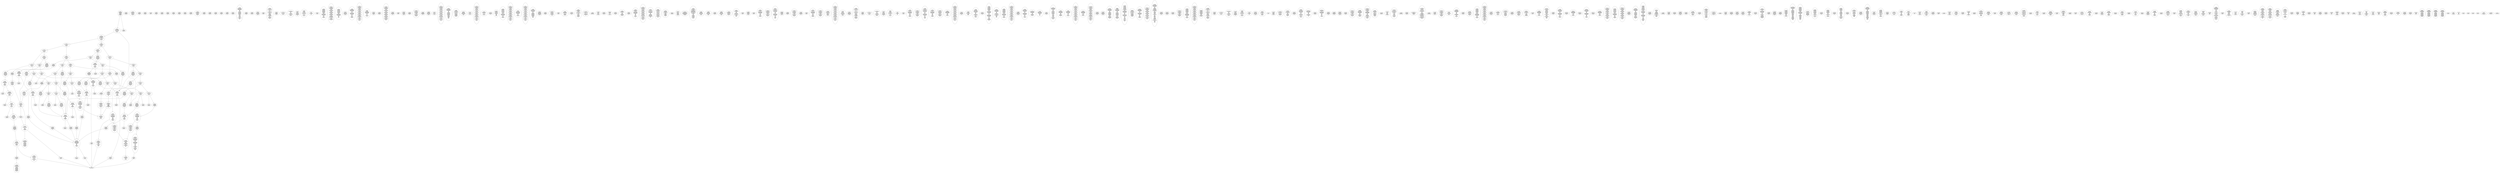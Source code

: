 /* Generated by GvGen v.1.0 (https://www.github.com/stricaud/gvgen) */

digraph G {
compound=true;
   node1 [label="[anywhere]"];
   node2 [label="# 0x0
PUSHX Data
PUSHX Data
MSTORE
CALLVALUE
ISZERO
PUSHX Data
JUMPI
"];
   node3 [label="# 0xc
PUSHX Data
REVERT
"];
   node4 [label="# 0x10
JUMPDEST
PUSHX LogicData
CALLDATASIZE
LT
PUSHX Data
JUMPI
"];
   node5 [label="# 0x1a
PUSHX Data
CALLDATALOAD
PUSHX BitData
SHR
PUSHX LogicData
GT
PUSHX Data
JUMPI
"];
   node6 [label="# 0x2b
PUSHX LogicData
GT
PUSHX Data
JUMPI
"];
   node7 [label="# 0x36
PUSHX LogicData
GT
PUSHX Data
JUMPI
"];
   node8 [label="# 0x41
PUSHX LogicData
EQ
PUSHX Data
JUMPI
"];
   node9 [label="# 0x4c
PUSHX LogicData
EQ
PUSHX Data
JUMPI
"];
   node10 [label="# 0x57
PUSHX LogicData
EQ
PUSHX Data
JUMPI
"];
   node11 [label="# 0x62
PUSHX LogicData
EQ
PUSHX Data
JUMPI
"];
   node12 [label="# 0x6d
PUSHX Data
REVERT
"];
   node13 [label="# 0x71
JUMPDEST
PUSHX LogicData
EQ
PUSHX Data
JUMPI
"];
   node14 [label="# 0x7d
PUSHX LogicData
EQ
PUSHX Data
JUMPI
"];
   node15 [label="# 0x88
PUSHX LogicData
EQ
PUSHX Data
JUMPI
"];
   node16 [label="# 0x93
PUSHX Data
REVERT
"];
   node17 [label="# 0x97
JUMPDEST
PUSHX LogicData
GT
PUSHX Data
JUMPI
"];
   node18 [label="# 0xa3
PUSHX LogicData
EQ
PUSHX Data
JUMPI
"];
   node19 [label="# 0xae
PUSHX LogicData
EQ
PUSHX Data
JUMPI
"];
   node20 [label="# 0xb9
PUSHX LogicData
EQ
PUSHX Data
JUMPI
"];
   node21 [label="# 0xc4
PUSHX LogicData
EQ
PUSHX Data
JUMPI
"];
   node22 [label="# 0xcf
PUSHX Data
REVERT
"];
   node23 [label="# 0xd3
JUMPDEST
PUSHX LogicData
EQ
PUSHX Data
JUMPI
"];
   node24 [label="# 0xdf
PUSHX LogicData
EQ
PUSHX Data
JUMPI
"];
   node25 [label="# 0xea
PUSHX LogicData
EQ
PUSHX Data
JUMPI
"];
   node26 [label="# 0xf5
PUSHX Data
REVERT
"];
   node27 [label="# 0xf9
JUMPDEST
PUSHX LogicData
GT
PUSHX Data
JUMPI
"];
   node28 [label="# 0x105
PUSHX LogicData
GT
PUSHX Data
JUMPI
"];
   node29 [label="# 0x110
PUSHX LogicData
EQ
PUSHX Data
JUMPI
"];
   node30 [label="# 0x11b
PUSHX LogicData
EQ
PUSHX Data
JUMPI
"];
   node31 [label="# 0x126
PUSHX LogicData
EQ
PUSHX Data
JUMPI
"];
   node32 [label="# 0x131
PUSHX LogicData
EQ
PUSHX Data
JUMPI
"];
   node33 [label="# 0x13c
PUSHX Data
REVERT
"];
   node34 [label="# 0x140
JUMPDEST
PUSHX LogicData
EQ
PUSHX Data
JUMPI
"];
   node35 [label="# 0x14c
PUSHX LogicData
EQ
PUSHX Data
JUMPI
"];
   node36 [label="# 0x157
PUSHX LogicData
EQ
PUSHX Data
JUMPI
"];
   node37 [label="# 0x162
PUSHX Data
REVERT
"];
   node38 [label="# 0x166
JUMPDEST
PUSHX LogicData
EQ
PUSHX Data
JUMPI
"];
   node39 [label="# 0x172
PUSHX LogicData
EQ
PUSHX Data
JUMPI
"];
   node40 [label="# 0x17d
PUSHX LogicData
EQ
PUSHX Data
JUMPI
"];
   node41 [label="# 0x188
PUSHX LogicData
EQ
PUSHX Data
JUMPI
"];
   node42 [label="# 0x193
PUSHX LogicData
EQ
PUSHX Data
JUMPI
"];
   node43 [label="# 0x19e
PUSHX LogicData
EQ
PUSHX Data
JUMPI
"];
   node44 [label="# 0x1a9
JUMPDEST
PUSHX Data
REVERT
"];
   node45 [label="# 0x1ae
JUMPDEST
PUSHX Data
PUSHX Data
CALLDATASIZE
PUSHX Data
PUSHX Data
JUMP
"];
   node46 [label="# 0x1bc
JUMPDEST
PUSHX Data
JUMP
"];
   node47 [label="# 0x1c1
JUMPDEST
PUSHX MemData
MLOAD
ISZERO
ISZERO
MSTORE
PUSHX ArithData
ADD
"];
   node48 [label="# 0x1cd
JUMPDEST
PUSHX MemData
MLOAD
SUB
RETURN
"];
   node49 [label="# 0x1d6
JUMPDEST
PUSHX Data
PUSHX Data
JUMP
"];
   node50 [label="# 0x1de
JUMPDEST
PUSHX MemData
MLOAD
PUSHX Data
PUSHX Data
JUMP
"];
   node51 [label="# 0x1eb
JUMPDEST
PUSHX Data
PUSHX Data
CALLDATASIZE
PUSHX Data
PUSHX Data
JUMP
"];
   node52 [label="# 0x1f9
JUMPDEST
PUSHX Data
JUMP
"];
   node53 [label="# 0x1fe
JUMPDEST
PUSHX MemData
MLOAD
PUSHX ArithData
PUSHX BitData
PUSHX BitData
SHL
SUB
AND
MSTORE
PUSHX ArithData
ADD
PUSHX Data
JUMP
"];
   node54 [label="# 0x216
JUMPDEST
PUSHX Data
PUSHX Data
CALLDATASIZE
PUSHX Data
PUSHX Data
JUMP
"];
   node55 [label="# 0x224
JUMPDEST
PUSHX Data
JUMP
"];
   node56 [label="# 0x229
JUMPDEST
STOP
"];
   node57 [label="# 0x22b
JUMPDEST
PUSHX StorData
SLOAD
"];
   node58 [label="# 0x22f
JUMPDEST
PUSHX MemData
MLOAD
MSTORE
PUSHX ArithData
ADD
PUSHX Data
JUMP
"];
   node59 [label="# 0x23d
JUMPDEST
PUSHX Data
PUSHX Data
CALLDATASIZE
PUSHX Data
PUSHX Data
JUMP
"];
   node60 [label="# 0x24b
JUMPDEST
PUSHX Data
JUMP
"];
   node61 [label="# 0x250
JUMPDEST
PUSHX Data
PUSHX Data
CALLDATASIZE
PUSHX Data
PUSHX Data
JUMP
"];
   node62 [label="# 0x25e
JUMPDEST
PUSHX Data
JUMP
"];
   node63 [label="# 0x263
JUMPDEST
PUSHX StorData
SLOAD
PUSHX Data
PUSHX BitData
AND
JUMP
"];
   node64 [label="# 0x270
JUMPDEST
PUSHX Data
PUSHX Data
CALLDATASIZE
PUSHX Data
PUSHX Data
JUMP
"];
   node65 [label="# 0x27e
JUMPDEST
PUSHX Data
JUMP
"];
   node66 [label="# 0x283
JUMPDEST
PUSHX Data
PUSHX Data
CALLDATASIZE
PUSHX Data
PUSHX Data
JUMP
"];
   node67 [label="# 0x291
JUMPDEST
PUSHX Data
JUMP
"];
   node68 [label="# 0x296
JUMPDEST
PUSHX Data
PUSHX Data
CALLDATASIZE
PUSHX Data
PUSHX Data
JUMP
"];
   node69 [label="# 0x2a4
JUMPDEST
PUSHX Data
JUMP
"];
   node70 [label="# 0x2a9
JUMPDEST
PUSHX Data
PUSHX Data
CALLDATASIZE
PUSHX Data
PUSHX Data
JUMP
"];
   node71 [label="# 0x2b7
JUMPDEST
PUSHX Data
JUMP
"];
   node72 [label="# 0x2bc
JUMPDEST
PUSHX Data
PUSHX Data
JUMP
"];
   node73 [label="# 0x2c4
JUMPDEST
PUSHX Data
PUSHX Data
JUMP
"];
   node74 [label="# 0x2cc
JUMPDEST
PUSHX Data
PUSHX Data
CALLDATASIZE
PUSHX Data
PUSHX Data
JUMP
"];
   node75 [label="# 0x2da
JUMPDEST
PUSHX Data
JUMP
"];
   node76 [label="# 0x2df
JUMPDEST
PUSHX MemData
MLOAD
PUSHX Data
PUSHX Data
JUMP
"];
   node77 [label="# 0x2ec
JUMPDEST
PUSHX StorData
SLOAD
PUSHX ArithData
PUSHX BitData
PUSHX BitData
SHL
SUB
AND
PUSHX Data
JUMP
"];
   node78 [label="# 0x2fd
JUMPDEST
PUSHX Data
PUSHX Data
CALLDATASIZE
PUSHX Data
PUSHX Data
JUMP
"];
   node79 [label="# 0x30b
JUMPDEST
PUSHX Data
JUMP
"];
   node80 [label="# 0x310
JUMPDEST
PUSHX Data
PUSHX Data
JUMP
"];
   node81 [label="# 0x318
JUMPDEST
PUSHX Data
PUSHX Data
CALLDATASIZE
PUSHX Data
PUSHX Data
JUMP
"];
   node82 [label="# 0x326
JUMPDEST
PUSHX Data
JUMP
"];
   node83 [label="# 0x32b
JUMPDEST
PUSHX Data
PUSHX Data
CALLDATASIZE
PUSHX Data
PUSHX Data
JUMP
"];
   node84 [label="# 0x339
JUMPDEST
PUSHX Data
JUMP
"];
   node85 [label="# 0x33e
JUMPDEST
PUSHX Data
PUSHX Data
CALLDATASIZE
PUSHX Data
PUSHX Data
JUMP
"];
   node86 [label="# 0x34c
JUMPDEST
PUSHX Data
JUMP
"];
   node87 [label="# 0x351
JUMPDEST
PUSHX Data
PUSHX Data
CALLDATASIZE
PUSHX Data
PUSHX Data
JUMP
"];
   node88 [label="# 0x35f
JUMPDEST
PUSHX Data
JUMP
"];
   node89 [label="# 0x364
JUMPDEST
PUSHX Data
PUSHX Data
CALLDATASIZE
PUSHX Data
PUSHX Data
JUMP
"];
   node90 [label="# 0x372
JUMPDEST
PUSHX Data
JUMP
"];
   node91 [label="# 0x377
JUMPDEST
PUSHX Data
PUSHX Data
JUMP
"];
   node92 [label="# 0x37f
JUMPDEST
PUSHX Data
PUSHX Data
CALLDATASIZE
PUSHX Data
PUSHX Data
JUMP
"];
   node93 [label="# 0x38d
JUMPDEST
PUSHX ArithData
PUSHX BitData
PUSHX BitData
SHL
SUB
AND
PUSHX Data
MSTORE
PUSHX Data
PUSHX Data
MSTORE
PUSHX Data
SHA3
AND
MSTORE
MSTORE
SHA3
SLOAD
PUSHX BitData
AND
JUMP
"];
   node94 [label="# 0x3bb
JUMPDEST
PUSHX Data
PUSHX Data
CALLDATASIZE
PUSHX Data
PUSHX Data
JUMP
"];
   node95 [label="# 0x3c9
JUMPDEST
PUSHX Data
JUMP
"];
   node96 [label="# 0x3ce
JUMPDEST
PUSHX Data
PUSHX Data
CALLDATASIZE
PUSHX Data
PUSHX Data
JUMP
"];
   node97 [label="# 0x3dc
JUMPDEST
PUSHX Data
JUMP
"];
   node98 [label="# 0x3e1
JUMPDEST
PUSHX Data
PUSHX Data
PUSHX Data
JUMP
"];
   node99 [label="# 0x3ec
JUMPDEST
JUMP
"];
   node100 [label="# 0x3f2
JUMPDEST
PUSHX Data
PUSHX StorData
SLOAD
PUSHX Data
PUSHX Data
JUMP
"];
   node101 [label="# 0x401
JUMPDEST
PUSHX ArithData
ADD
PUSHX ArithData
DIV
MUL
PUSHX ArithData
ADD
PUSHX MemData
MLOAD
ADD
PUSHX Data
MSTORE
MSTORE
PUSHX ArithData
ADD
SLOAD
PUSHX Data
PUSHX Data
JUMP
"];
   node102 [label="# 0x42d
JUMPDEST
ISZERO
PUSHX Data
JUMPI
"];
   node103 [label="# 0x434
PUSHX LogicData
LT
PUSHX Data
JUMPI
"];
   node104 [label="# 0x43c
PUSHX ArithData
SLOAD
DIV
MUL
MSTORE
PUSHX ArithData
ADD
PUSHX Data
JUMP
"];
   node105 [label="# 0x44f
JUMPDEST
ADD
PUSHX Data
MSTORE
PUSHX Data
PUSHX Data
SHA3
"];
   node106 [label="# 0x45d
JUMPDEST
SLOAD
MSTORE
PUSHX ArithData
ADD
PUSHX ArithData
ADD
GT
PUSHX Data
JUMPI
"];
   node107 [label="# 0x471
SUB
PUSHX BitData
AND
ADD
"];
   node108 [label="# 0x47a
JUMPDEST
JUMP
"];
   node109 [label="# 0x484
JUMPDEST
PUSHX Data
MSTORE
PUSHX Data
PUSHX Data
MSTORE
PUSHX Data
SHA3
SLOAD
PUSHX ArithData
PUSHX BitData
PUSHX BitData
SHL
SUB
AND
PUSHX Data
JUMPI
"];
   node110 [label="# 0x4a1
PUSHX MemData
MLOAD
PUSHX BitData
PUSHX BitData
SHL
MSTORE
PUSHX Data
PUSHX ArithData
ADD
MSTORE
PUSHX Data
PUSHX ArithData
ADD
MSTORE
PUSHX Data
PUSHX ArithData
ADD
MSTORE
PUSHX BitData
PUSHX BitData
SHL
PUSHX ArithData
ADD
MSTORE
PUSHX ArithData
ADD
"];
   node111 [label="# 0x4f9
JUMPDEST
PUSHX MemData
MLOAD
SUB
REVERT
"];
   node112 [label="# 0x502
JUMPDEST
PUSHX Data
MSTORE
PUSHX Data
PUSHX Data
MSTORE
PUSHX Data
SHA3
SLOAD
PUSHX ArithData
PUSHX BitData
PUSHX BitData
SHL
SUB
AND
JUMP
"];
   node113 [label="# 0x51e
JUMPDEST
PUSHX Data
PUSHX Data
PUSHX Data
JUMP
"];
   node114 [label="# 0x529
JUMPDEST
PUSHX ArithData
PUSHX BitData
PUSHX BitData
SHL
SUB
AND
PUSHX ArithData
PUSHX BitData
PUSHX BitData
SHL
SUB
AND
EQ
ISZERO
PUSHX Data
JUMPI
"];
   node115 [label="# 0x546
PUSHX MemData
MLOAD
PUSHX BitData
PUSHX BitData
SHL
MSTORE
PUSHX Data
PUSHX ArithData
ADD
MSTORE
PUSHX Data
PUSHX ArithData
ADD
MSTORE
PUSHX Data
PUSHX ArithData
ADD
MSTORE
PUSHX BitData
PUSHX BitData
SHL
PUSHX ArithData
ADD
MSTORE
PUSHX ArithData
ADD
PUSHX Data
JUMP
"];
   node116 [label="# 0x597
JUMPDEST
CALLER
PUSHX ArithData
PUSHX BitData
PUSHX BitData
SHL
SUB
AND
EQ
PUSHX Data
JUMPI
"];
   node117 [label="# 0x5a9
PUSHX Data
CALLER
PUSHX Data
JUMP
"];
   node118 [label="# 0x5b3
JUMPDEST
PUSHX Data
JUMPI
"];
   node119 [label="# 0x5b8
PUSHX MemData
MLOAD
PUSHX BitData
PUSHX BitData
SHL
MSTORE
PUSHX Data
PUSHX ArithData
ADD
MSTORE
PUSHX Data
PUSHX ArithData
ADD
MSTORE
PUSHX Data
PUSHX ArithData
ADD
MSTORE
PUSHX Data
PUSHX ArithData
ADD
MSTORE
PUSHX ArithData
ADD
PUSHX Data
JUMP
"];
   node120 [label="# 0x625
JUMPDEST
PUSHX Data
PUSHX Data
JUMP
"];
   node121 [label="# 0x62f
JUMPDEST
JUMP
"];
   node122 [label="# 0x634
JUMPDEST
PUSHX Data
CALLER
PUSHX Data
JUMP
"];
   node123 [label="# 0x63e
JUMPDEST
PUSHX Data
JUMPI
"];
   node124 [label="# 0x643
PUSHX MemData
MLOAD
PUSHX BitData
PUSHX BitData
SHL
MSTORE
PUSHX ArithData
ADD
PUSHX Data
PUSHX Data
JUMP
"];
   node125 [label="# 0x65a
JUMPDEST
PUSHX Data
PUSHX Data
JUMP
"];
   node126 [label="# 0x665
JUMPDEST
PUSHX Data
PUSHX Data
PUSHX Data
JUMP
"];
   node127 [label="# 0x670
JUMPDEST
LT
PUSHX Data
JUMPI
"];
   node128 [label="# 0x677
PUSHX MemData
MLOAD
PUSHX BitData
PUSHX BitData
SHL
MSTORE
PUSHX Data
PUSHX ArithData
ADD
MSTORE
PUSHX Data
PUSHX ArithData
ADD
MSTORE
PUSHX Data
PUSHX ArithData
ADD
MSTORE
PUSHX BitData
PUSHX BitData
SHL
PUSHX ArithData
ADD
MSTORE
PUSHX ArithData
ADD
PUSHX Data
JUMP
"];
   node129 [label="# 0x6d2
JUMPDEST
PUSHX ArithData
PUSHX BitData
PUSHX BitData
SHL
SUB
AND
PUSHX Data
MSTORE
PUSHX Data
PUSHX Data
MSTORE
PUSHX Data
SHA3
MSTORE
MSTORE
SHA3
SLOAD
JUMP
"];
   node130 [label="# 0x6fb
JUMPDEST
PUSHX Data
PUSHX MemData
MLOAD
PUSHX ArithData
ADD
PUSHX Data
MSTORE
PUSHX Data
MSTORE
PUSHX Data
JUMP
"];
   node131 [label="# 0x716
JUMPDEST
PUSHX Data
PUSHX Data
PUSHX StorData
SLOAD
JUMP
"];
   node132 [label="# 0x721
JUMPDEST
LT
PUSHX Data
JUMPI
"];
   node133 [label="# 0x728
PUSHX MemData
MLOAD
PUSHX BitData
PUSHX BitData
SHL
MSTORE
PUSHX Data
PUSHX ArithData
ADD
MSTORE
PUSHX Data
PUSHX ArithData
ADD
MSTORE
PUSHX Data
PUSHX ArithData
ADD
MSTORE
PUSHX BitData
PUSHX BitData
SHL
PUSHX ArithData
ADD
MSTORE
PUSHX ArithData
ADD
PUSHX Data
JUMP
"];
   node134 [label="# 0x784
JUMPDEST
PUSHX StorData
SLOAD
LT
PUSHX Data
JUMPI
"];
   node135 [label="# 0x790
PUSHX Data
PUSHX Data
JUMP
"];
   node136 [label="# 0x797
JUMPDEST
PUSHX Data
MSTORE
PUSHX Data
PUSHX Data
SHA3
ADD
SLOAD
JUMP
"];
   node137 [label="# 0x7a9
JUMPDEST
PUSHX Data
MSTORE
PUSHX Data
PUSHX Data
MSTORE
PUSHX Data
SHA3
SLOAD
PUSHX ArithData
PUSHX BitData
PUSHX BitData
SHL
SUB
AND
PUSHX Data
JUMPI
"];
   node138 [label="# 0x7c7
PUSHX MemData
MLOAD
PUSHX BitData
PUSHX BitData
SHL
MSTORE
PUSHX Data
PUSHX ArithData
ADD
MSTORE
PUSHX Data
PUSHX ArithData
ADD
MSTORE
PUSHX Data
PUSHX ArithData
ADD
MSTORE
PUSHX BitData
PUSHX BitData
SHL
PUSHX ArithData
ADD
MSTORE
PUSHX ArithData
ADD
PUSHX Data
JUMP
"];
   node139 [label="# 0x820
JUMPDEST
PUSHX Data
PUSHX ArithData
PUSHX BitData
PUSHX BitData
SHL
SUB
AND
PUSHX Data
JUMPI
"];
   node140 [label="# 0x831
PUSHX MemData
MLOAD
PUSHX BitData
PUSHX BitData
SHL
MSTORE
PUSHX Data
PUSHX ArithData
ADD
MSTORE
PUSHX Data
PUSHX ArithData
ADD
MSTORE
PUSHX Data
PUSHX ArithData
ADD
MSTORE
PUSHX BitData
PUSHX BitData
SHL
PUSHX ArithData
ADD
MSTORE
PUSHX ArithData
ADD
PUSHX Data
JUMP
"];
   node141 [label="# 0x88b
JUMPDEST
PUSHX ArithData
PUSHX BitData
PUSHX BitData
SHL
SUB
AND
PUSHX Data
MSTORE
PUSHX Data
PUSHX Data
MSTORE
PUSHX Data
SHA3
SLOAD
JUMP
"];
   node142 [label="# 0x8a7
JUMPDEST
PUSHX StorData
SLOAD
PUSHX ArithData
PUSHX BitData
PUSHX BitData
SHL
SUB
AND
CALLER
EQ
PUSHX Data
JUMPI
"];
   node143 [label="# 0x8ba
PUSHX MemData
MLOAD
PUSHX BitData
PUSHX BitData
SHL
MSTORE
PUSHX ArithData
ADD
PUSHX Data
PUSHX Data
JUMP
"];
   node144 [label="# 0x8d1
JUMPDEST
PUSHX Data
PUSHX Data
PUSHX Data
JUMP
"];
   node145 [label="# 0x8db
JUMPDEST
JUMP
"];
   node146 [label="# 0x8dd
JUMPDEST
PUSHX StorData
SLOAD
PUSHX ArithData
PUSHX BitData
PUSHX BitData
SHL
SUB
AND
CALLER
EQ
PUSHX Data
JUMPI
"];
   node147 [label="# 0x8f0
PUSHX MemData
MLOAD
PUSHX BitData
PUSHX BitData
SHL
MSTORE
PUSHX ArithData
ADD
PUSHX Data
PUSHX Data
JUMP
"];
   node148 [label="# 0x907
JUMPDEST
PUSHX StorData
SLOAD
PUSHX BitData
NOT
AND
PUSHX BitData
OR
SSTORE
JUMP
"];
   node149 [label="# 0x916
JUMPDEST
PUSHX Data
PUSHX Data
PUSHX Data
PUSHX Data
JUMP
"];
   node150 [label="# 0x923
JUMPDEST
PUSHX Data
JUMPI
"];
   node151 [label="# 0x92b
PUSHX MemData
MLOAD
PUSHX Data
MSTORE
PUSHX ArithData
ADD
MSTORE
"];
   node152 [label="# 0x93c
JUMPDEST
JUMP
"];
   node153 [label="# 0x944
JUMPDEST
PUSHX Data
PUSHX LogicData
GT
ISZERO
PUSHX Data
JUMPI
"];
   node154 [label="# 0x958
PUSHX Data
PUSHX Data
JUMP
"];
   node155 [label="# 0x95f
JUMPDEST
PUSHX MemData
MLOAD
MSTORE
PUSHX ArithData
MUL
PUSHX ArithData
ADD
ADD
PUSHX Data
MSTORE
ISZERO
PUSHX Data
JUMPI
"];
   node156 [label="# 0x979
PUSHX ArithData
ADD
PUSHX ArithData
MUL
CALLDATASIZE
CALLDATACOPY
ADD
"];
   node157 [label="# 0x988
JUMPDEST
PUSHX Data
"];
   node158 [label="# 0x98e
JUMPDEST
LT
ISZERO
PUSHX Data
JUMPI
"];
   node159 [label="# 0x997
PUSHX Data
PUSHX Data
JUMP
"];
   node160 [label="# 0x9a0
JUMPDEST
MLOAD
LT
PUSHX Data
JUMPI
"];
   node161 [label="# 0x9ab
PUSHX Data
PUSHX Data
JUMP
"];
   node162 [label="# 0x9b2
JUMPDEST
PUSHX ArithData
MUL
ADD
ADD
MSTORE
PUSHX Data
PUSHX Data
JUMP
"];
   node163 [label="# 0x9c7
JUMPDEST
PUSHX Data
JUMP
"];
   node164 [label="# 0x9cf
JUMPDEST
JUMP
"];
   node165 [label="# 0x9d5
JUMPDEST
PUSHX StorData
SLOAD
PUSHX Data
PUSHX ArithData
PUSHX BitData
PUSHX BitData
SHL
SUB
AND
CALLER
EQ
PUSHX Data
JUMPI
"];
   node166 [label="# 0x9eb
PUSHX MemData
MLOAD
PUSHX BitData
PUSHX BitData
SHL
MSTORE
PUSHX Data
PUSHX ArithData
ADD
MSTORE
PUSHX Data
PUSHX ArithData
ADD
MSTORE
PUSHX BitData
PUSHX BitData
SHL
PUSHX ArithData
ADD
MSTORE
PUSHX ArithData
ADD
PUSHX Data
JUMP
"];
   node167 [label="# 0xa23
JUMPDEST
PUSHX StorData
SLOAD
PUSHX ArithData
PUSHX BitData
PUSHX BitData
SHL
SUB
AND
PUSHX Data
PUSHX Data
PUSHX Data
PUSHX StorData
SLOAD
JUMP
"];
   node168 [label="# 0xa40
JUMPDEST
PUSHX MemData
MLOAD
PUSHX BitData
AND
PUSHX BitData
SHL
MSTORE
PUSHX ArithData
ADD
PUSHX Data
MSTORE
PUSHX ArithData
ADD
JUMP
"];
   node169 [label="# 0xa5e
JUMPDEST
PUSHX Data
PUSHX MemData
MLOAD
SUB
EXTCODESIZE
ISZERO
ISZERO
PUSHX Data
JUMPI
"];
   node170 [label="# 0xa72
PUSHX Data
REVERT
"];
   node171 [label="# 0xa76
JUMPDEST
GAS
STATICCALL
ISZERO
ISZERO
PUSHX Data
JUMPI
"];
   node172 [label="# 0xa81
RETURNDATASIZE
PUSHX Data
RETURNDATACOPY
RETURNDATASIZE
PUSHX Data
REVERT
"];
   node173 [label="# 0xa8a
JUMPDEST
PUSHX MemData
MLOAD
RETURNDATASIZE
PUSHX Data
RETURNDATACOPY
PUSHX ArithData
RETURNDATASIZE
ADD
PUSHX BitData
NOT
AND
ADD
PUSHX Data
MSTORE
PUSHX Data
ADD
PUSHX Data
JUMP
"];
   node174 [label="# 0xab2
JUMPDEST
PUSHX Data
PUSHX Data
PUSHX StorData
SLOAD
JUMP
"];
   node175 [label="# 0xabf
JUMPDEST
PUSHX Data
PUSHX Data
PUSHX StorData
SLOAD
JUMP
"];
   node176 [label="# 0xace
JUMPDEST
PUSHX Data
JUMP
"];
   node177 [label="# 0xad3
JUMPDEST
PUSHX Data
PUSHX Data
PUSHX StorData
SLOAD
JUMP
"];
   node178 [label="# 0xafd
JUMPDEST
PUSHX MemData
MLOAD
PUSHX Data
PUSHX Data
JUMP
"];
   node179 [label="# 0xb0c
JUMPDEST
PUSHX MemData
MLOAD
SUB
LOGX
PUSHX Data
PUSHX StorData
SLOAD
PUSHX ArithData
ADD
SSTORE
JUMP
"];
   node180 [label="# 0xb22
JUMPDEST
JUMP
"];
   node181 [label="# 0xb2a
JUMPDEST
PUSHX Data
PUSHX StorData
SLOAD
PUSHX Data
PUSHX Data
JUMP
"];
   node182 [label="# 0xb39
JUMPDEST
PUSHX Data
CALLER
PUSHX Data
JUMP
"];
   node183 [label="# 0xb44
JUMPDEST
JUMP
"];
   node184 [label="# 0xb48
JUMPDEST
PUSHX StorData
SLOAD
PUSHX ArithData
PUSHX BitData
PUSHX BitData
SHL
SUB
AND
CALLER
EQ
PUSHX Data
JUMPI
"];
   node185 [label="# 0xb5b
PUSHX MemData
MLOAD
PUSHX BitData
PUSHX BitData
SHL
MSTORE
PUSHX ArithData
ADD
PUSHX Data
PUSHX Data
JUMP
"];
   node186 [label="# 0xb72
JUMPDEST
PUSHX StorData
SLOAD
PUSHX ArithData
PUSHX BitData
PUSHX BitData
SHL
SUB
NOT
AND
PUSHX ArithData
PUSHX BitData
PUSHX BitData
SHL
SUB
AND
OR
SSTORE
JUMP
"];
   node187 [label="# 0xb94
JUMPDEST
PUSHX Data
CALLER
PUSHX Data
JUMP
"];
   node188 [label="# 0xb9e
JUMPDEST
PUSHX Data
JUMPI
"];
   node189 [label="# 0xba3
PUSHX MemData
MLOAD
PUSHX BitData
PUSHX BitData
SHL
MSTORE
PUSHX ArithData
ADD
PUSHX Data
PUSHX Data
JUMP
"];
   node190 [label="# 0xbba
JUMPDEST
PUSHX Data
PUSHX Data
JUMP
"];
   node191 [label="# 0xbc6
JUMPDEST
JUMP
"];
   node192 [label="# 0xbcc
JUMPDEST
PUSHX StorData
SLOAD
PUSHX ArithData
PUSHX BitData
PUSHX BitData
SHL
SUB
AND
CALLER
EQ
PUSHX Data
JUMPI
"];
   node193 [label="# 0xbdf
PUSHX MemData
MLOAD
PUSHX BitData
PUSHX BitData
SHL
MSTORE
PUSHX ArithData
ADD
PUSHX Data
PUSHX Data
JUMP
"];
   node194 [label="# 0xbf6
JUMPDEST
PUSHX StorData
SLOAD
PUSHX BitData
AND
ISZERO
PUSHX Data
JUMPI
"];
   node195 [label="# 0xc02
PUSHX MemData
MLOAD
PUSHX BitData
PUSHX BitData
SHL
MSTORE
PUSHX Data
PUSHX ArithData
ADD
MSTORE
PUSHX Data
PUSHX ArithData
ADD
MSTORE
PUSHX Data
PUSHX ArithData
ADD
MSTORE
PUSHX BitData
PUSHX BitData
SHL
PUSHX ArithData
ADD
MSTORE
PUSHX ArithData
ADD
PUSHX Data
JUMP
"];
   node196 [label="# 0xc63
JUMPDEST
MLOAD
PUSHX Data
PUSHX Data
PUSHX ArithData
ADD
PUSHX Data
JUMP
"];
   node197 [label="# 0xc76
JUMPDEST
PUSHX Data
PUSHX Data
PUSHX Data
JUMP
"];
   node198 [label="# 0xc81
JUMPDEST
PUSHX StorData
SLOAD
PUSHX Data
PUSHX Data
JUMP
"];
   node199 [label="# 0xc8e
JUMPDEST
PUSHX ArithData
ADD
PUSHX ArithData
DIV
MUL
PUSHX ArithData
ADD
PUSHX MemData
MLOAD
ADD
PUSHX Data
MSTORE
MSTORE
PUSHX ArithData
ADD
SLOAD
PUSHX Data
PUSHX Data
JUMP
"];
   node200 [label="# 0xcba
JUMPDEST
ISZERO
PUSHX Data
JUMPI
"];
   node201 [label="# 0xcc1
PUSHX LogicData
LT
PUSHX Data
JUMPI
"];
   node202 [label="# 0xcc9
PUSHX ArithData
SLOAD
DIV
MUL
MSTORE
PUSHX ArithData
ADD
PUSHX Data
JUMP
"];
   node203 [label="# 0xcdc
JUMPDEST
ADD
PUSHX Data
MSTORE
PUSHX Data
PUSHX Data
SHA3
"];
   node204 [label="# 0xcea
JUMPDEST
SLOAD
MSTORE
PUSHX ArithData
ADD
PUSHX ArithData
ADD
GT
PUSHX Data
JUMPI
"];
   node205 [label="# 0xcfe
SUB
PUSHX BitData
AND
ADD
"];
   node206 [label="# 0xd07
JUMPDEST
JUMP
"];
   node207 [label="# 0xd0f
JUMPDEST
PUSHX StorData
SLOAD
PUSHX ArithData
PUSHX BitData
PUSHX BitData
SHL
SUB
AND
CALLER
EQ
PUSHX Data
JUMPI
"];
   node208 [label="# 0xd22
PUSHX MemData
MLOAD
PUSHX BitData
PUSHX BitData
SHL
MSTORE
PUSHX ArithData
ADD
PUSHX Data
PUSHX Data
JUMP
"];
   node209 [label="# 0xd39
JUMPDEST
PUSHX StorData
SLOAD
PUSHX ArithData
PUSHX BitData
PUSHX BitData
SHL
SUB
NOT
AND
PUSHX ArithData
PUSHX BitData
PUSHX BitData
SHL
SUB
AND
OR
SSTORE
JUMP
"];
   node210 [label="# 0xd5b
JUMPDEST
PUSHX StorData
SLOAD
PUSHX ArithData
PUSHX BitData
PUSHX BitData
SHL
SUB
AND
CALLER
EQ
PUSHX Data
JUMPI
"];
   node211 [label="# 0xd6e
PUSHX MemData
MLOAD
PUSHX BitData
PUSHX BitData
SHL
MSTORE
PUSHX ArithData
ADD
PUSHX Data
PUSHX Data
JUMP
"];
   node212 [label="# 0xd85
JUMPDEST
PUSHX ArithData
PUSHX BitData
PUSHX BitData
SHL
SUB
AND
PUSHX Data
JUMPI
"];
   node213 [label="# 0xd94
PUSHX MemData
MLOAD
PUSHX BitData
PUSHX BitData
SHL
MSTORE
PUSHX Data
PUSHX ArithData
ADD
MSTORE
PUSHX Data
PUSHX ArithData
ADD
MSTORE
PUSHX Data
PUSHX ArithData
ADD
MSTORE
PUSHX BitData
PUSHX BitData
SHL
PUSHX ArithData
ADD
MSTORE
PUSHX ArithData
ADD
PUSHX Data
JUMP
"];
   node214 [label="# 0xdea
JUMPDEST
PUSHX Data
PUSHX Data
JUMP
"];
   node215 [label="# 0xdf3
JUMPDEST
JUMP
"];
   node216 [label="# 0xdf6
JUMPDEST
SLOAD
PUSHX ArithData
ADD
SSTORE
JUMP
"];
   node217 [label="# 0xdff
JUMPDEST
PUSHX Data
PUSHX ArithData
PUSHX BitData
PUSHX BitData
SHL
SUB
NOT
AND
PUSHX BitData
PUSHX BitData
SHL
EQ
PUSHX Data
JUMPI
"];
   node218 [label="# 0xe1b
PUSHX Data
PUSHX Data
JUMP
"];
   node219 [label="# 0xe24
JUMPDEST
PUSHX Data
MSTORE
PUSHX Data
PUSHX Data
MSTORE
PUSHX Data
SHA3
SLOAD
PUSHX ArithData
PUSHX BitData
PUSHX BitData
SHL
SUB
NOT
AND
PUSHX ArithData
PUSHX BitData
PUSHX BitData
SHL
SUB
AND
OR
SSTORE
PUSHX Data
PUSHX Data
JUMP
"];
   node220 [label="# 0xe59
JUMPDEST
PUSHX ArithData
PUSHX BitData
PUSHX BitData
SHL
SUB
AND
PUSHX Data
PUSHX MemData
MLOAD
PUSHX MemData
MLOAD
SUB
LOGX
JUMP
"];
   node221 [label="# 0xe92
JUMPDEST
PUSHX Data
MSTORE
PUSHX Data
PUSHX Data
MSTORE
PUSHX Data
SHA3
SLOAD
PUSHX ArithData
PUSHX BitData
PUSHX BitData
SHL
SUB
AND
PUSHX Data
JUMPI
"];
   node222 [label="# 0xeaf
PUSHX MemData
MLOAD
PUSHX BitData
PUSHX BitData
SHL
MSTORE
PUSHX Data
PUSHX ArithData
ADD
MSTORE
PUSHX Data
PUSHX ArithData
ADD
MSTORE
PUSHX Data
PUSHX ArithData
ADD
MSTORE
PUSHX BitData
PUSHX BitData
SHL
PUSHX ArithData
ADD
MSTORE
PUSHX ArithData
ADD
PUSHX Data
JUMP
"];
   node223 [label="# 0xf0b
JUMPDEST
PUSHX Data
PUSHX Data
PUSHX Data
JUMP
"];
   node224 [label="# 0xf16
JUMPDEST
PUSHX ArithData
PUSHX BitData
PUSHX BitData
SHL
SUB
AND
PUSHX ArithData
PUSHX BitData
PUSHX BitData
SHL
SUB
AND
EQ
PUSHX Data
JUMPI
"];
   node225 [label="# 0xf33
PUSHX ArithData
PUSHX BitData
PUSHX BitData
SHL
SUB
AND
PUSHX Data
PUSHX Data
JUMP
"];
   node226 [label="# 0xf46
JUMPDEST
PUSHX ArithData
PUSHX BitData
PUSHX BitData
SHL
SUB
AND
EQ
"];
   node227 [label="# 0xf51
JUMPDEST
PUSHX Data
JUMPI
"];
   node228 [label="# 0xf57
PUSHX ArithData
PUSHX BitData
PUSHX BitData
SHL
SUB
AND
PUSHX Data
MSTORE
PUSHX Data
PUSHX Data
MSTORE
PUSHX Data
SHA3
AND
MSTORE
MSTORE
SHA3
SLOAD
PUSHX BitData
AND
PUSHX Data
JUMP
"];
   node229 [label="# 0xf85
JUMPDEST
PUSHX ArithData
PUSHX BitData
PUSHX BitData
SHL
SUB
AND
PUSHX Data
PUSHX Data
JUMP
"];
   node230 [label="# 0xf98
JUMPDEST
PUSHX ArithData
PUSHX BitData
PUSHX BitData
SHL
SUB
AND
EQ
PUSHX Data
JUMPI
"];
   node231 [label="# 0xfa7
PUSHX MemData
MLOAD
PUSHX BitData
PUSHX BitData
SHL
MSTORE
PUSHX Data
PUSHX ArithData
ADD
MSTORE
PUSHX Data
PUSHX ArithData
ADD
MSTORE
PUSHX Data
PUSHX ArithData
ADD
MSTORE
PUSHX BitData
PUSHX BitData
SHL
PUSHX ArithData
ADD
MSTORE
PUSHX ArithData
ADD
PUSHX Data
JUMP
"];
   node232 [label="# 0x1000
JUMPDEST
PUSHX ArithData
PUSHX BitData
PUSHX BitData
SHL
SUB
AND
PUSHX Data
JUMPI
"];
   node233 [label="# 0x100f
PUSHX MemData
MLOAD
PUSHX BitData
PUSHX BitData
SHL
MSTORE
PUSHX Data
PUSHX ArithData
ADD
MSTORE
PUSHX ArithData
ADD
MSTORE
PUSHX Data
PUSHX ArithData
ADD
MSTORE
PUSHX BitData
PUSHX BitData
SHL
PUSHX ArithData
ADD
MSTORE
PUSHX ArithData
ADD
PUSHX Data
JUMP
"];
   node234 [label="# 0x1062
JUMPDEST
PUSHX Data
PUSHX Data
JUMP
"];
   node235 [label="# 0x106d
JUMPDEST
PUSHX Data
PUSHX Data
PUSHX Data
JUMP
"];
   node236 [label="# 0x1078
JUMPDEST
PUSHX ArithData
PUSHX BitData
PUSHX BitData
SHL
SUB
AND
PUSHX Data
MSTORE
PUSHX Data
PUSHX Data
MSTORE
PUSHX Data
SHA3
SLOAD
PUSHX Data
PUSHX Data
PUSHX Data
JUMP
"];
   node237 [label="# 0x10a1
JUMPDEST
SSTORE
PUSHX ArithData
PUSHX BitData
PUSHX BitData
SHL
SUB
AND
PUSHX Data
MSTORE
PUSHX Data
PUSHX Data
MSTORE
PUSHX Data
SHA3
SLOAD
PUSHX Data
PUSHX Data
PUSHX Data
JUMP
"];
   node238 [label="# 0x10cf
JUMPDEST
SSTORE
PUSHX Data
MSTORE
PUSHX Data
PUSHX Data
MSTORE
PUSHX MemData
SHA3
SLOAD
PUSHX ArithData
PUSHX BitData
PUSHX BitData
SHL
SUB
NOT
AND
PUSHX ArithData
PUSHX BitData
PUSHX BitData
SHL
SUB
AND
OR
SSTORE
MLOAD
AND
PUSHX Data
LOGX
JUMP
"];
   node239 [label="# 0x1130
JUMPDEST
PUSHX StorData
SLOAD
PUSHX ArithData
PUSHX BitData
PUSHX BitData
SHL
SUB
AND
PUSHX ArithData
PUSHX BitData
PUSHX BitData
SHL
SUB
NOT
AND
OR
SSTORE
PUSHX MemData
MLOAD
AND
PUSHX Data
PUSHX Data
LOGX
JUMP
"];
   node240 [label="# 0x1182
JUMPDEST
PUSHX Data
PUSHX MemData
MLOAD
PUSHX ArithData
ADD
PUSHX Data
MSTORE
PUSHX Data
MSTORE
PUSHX Data
JUMP
"];
   node241 [label="# 0x119c
JUMPDEST
PUSHX ArithData
PUSHX BitData
PUSHX BitData
SHL
SUB
AND
PUSHX ArithData
PUSHX BitData
PUSHX BitData
SHL
SUB
AND
EQ
ISZERO
PUSHX Data
JUMPI
"];
   node242 [label="# 0x11b7
PUSHX MemData
MLOAD
PUSHX BitData
PUSHX BitData
SHL
MSTORE
PUSHX Data
PUSHX ArithData
ADD
MSTORE
PUSHX Data
PUSHX ArithData
ADD
MSTORE
PUSHX Data
PUSHX ArithData
ADD
MSTORE
PUSHX ArithData
ADD
PUSHX Data
JUMP
"];
   node243 [label="# 0x11fe
JUMPDEST
PUSHX ArithData
PUSHX BitData
PUSHX BitData
SHL
SUB
AND
PUSHX Data
MSTORE
PUSHX Data
PUSHX ArithData
MSTORE
PUSHX MemData
SHA3
AND
MSTORE
MSTORE
SHA3
SLOAD
PUSHX BitData
NOT
AND
ISZERO
ISZERO
OR
SSTORE
MLOAD
MSTORE
PUSHX Data
ADD
PUSHX MemData
MLOAD
SUB
LOGX
JUMP
"];
   node244 [label="# 0x126b
JUMPDEST
PUSHX Data
PUSHX Data
JUMP
"];
   node245 [label="# 0x1276
JUMPDEST
PUSHX Data
PUSHX Data
JUMP
"];
   node246 [label="# 0x1282
JUMPDEST
PUSHX Data
JUMPI
"];
   node247 [label="# 0x1287
PUSHX MemData
MLOAD
PUSHX BitData
PUSHX BitData
SHL
MSTORE
PUSHX ArithData
ADD
PUSHX Data
PUSHX Data
JUMP
"];
   node248 [label="# 0x129e
JUMPDEST
PUSHX Data
MSTORE
PUSHX Data
PUSHX Data
MSTORE
PUSHX Data
SHA3
SLOAD
PUSHX Data
PUSHX ArithData
PUSHX BitData
PUSHX BitData
SHL
SUB
AND
PUSHX Data
JUMPI
"];
   node249 [label="# 0x12be
PUSHX MemData
MLOAD
PUSHX BitData
PUSHX BitData
SHL
MSTORE
PUSHX Data
PUSHX ArithData
ADD
MSTORE
PUSHX Data
PUSHX ArithData
ADD
MSTORE
PUSHX Data
PUSHX ArithData
ADD
MSTORE
PUSHX BitData
PUSHX BitData
SHL
PUSHX ArithData
ADD
MSTORE
PUSHX ArithData
ADD
PUSHX Data
JUMP
"];
   node250 [label="# 0x131f
JUMPDEST
PUSHX Data
MSTORE
PUSHX Data
PUSHX Data
MSTORE
PUSHX Data
SHA3
SLOAD
PUSHX Data
PUSHX Data
JUMP
"];
   node251 [label="# 0x1338
JUMPDEST
PUSHX ArithData
ADD
PUSHX ArithData
DIV
MUL
PUSHX ArithData
ADD
PUSHX MemData
MLOAD
ADD
PUSHX Data
MSTORE
MSTORE
PUSHX ArithData
ADD
SLOAD
PUSHX Data
PUSHX Data
JUMP
"];
   node252 [label="# 0x1364
JUMPDEST
ISZERO
PUSHX Data
JUMPI
"];
   node253 [label="# 0x136b
PUSHX LogicData
LT
PUSHX Data
JUMPI
"];
   node254 [label="# 0x1373
PUSHX ArithData
SLOAD
DIV
MUL
MSTORE
PUSHX ArithData
ADD
PUSHX Data
JUMP
"];
   node255 [label="# 0x1386
JUMPDEST
ADD
PUSHX Data
MSTORE
PUSHX Data
PUSHX Data
SHA3
"];
   node256 [label="# 0x1394
JUMPDEST
SLOAD
MSTORE
PUSHX ArithData
ADD
PUSHX ArithData
ADD
GT
PUSHX Data
JUMPI
"];
   node257 [label="# 0x13a8
SUB
PUSHX BitData
AND
ADD
"];
   node258 [label="# 0x13b1
JUMPDEST
PUSHX Data
PUSHX Data
PUSHX Data
JUMP
"];
   node259 [label="# 0x13c2
JUMPDEST
MLOAD
PUSHX LogicData
EQ
ISZERO
PUSHX Data
JUMPI
"];
   node260 [label="# 0x13cf
JUMP
"];
   node261 [label="# 0x13d5
JUMPDEST
MLOAD
ISZERO
PUSHX Data
JUMPI
"];
   node262 [label="# 0x13dd
PUSHX MemData
MLOAD
PUSHX ArithData
ADD
PUSHX Data
PUSHX Data
JUMP
"];
   node263 [label="# 0x13ef
JUMPDEST
PUSHX MemData
MLOAD
PUSHX ArithData
SUB
SUB
MSTORE
PUSHX Data
MSTORE
JUMP
"];
   node264 [label="# 0x1407
JUMPDEST
PUSHX Data
PUSHX Data
JUMP
"];
   node265 [label="# 0x1410
JUMPDEST
PUSHX Data
PUSHX ArithData
PUSHX BitData
PUSHX BitData
SHL
SUB
NOT
AND
PUSHX BitData
PUSHX BitData
SHL
EQ
PUSHX Data
JUMPI
"];
   node266 [label="# 0x142c
PUSHX ArithData
PUSHX BitData
PUSHX BitData
SHL
SUB
NOT
AND
PUSHX BitData
PUSHX BitData
SHL
EQ
"];
   node267 [label="# 0x1441
JUMPDEST
PUSHX Data
JUMPI
"];
   node268 [label="# 0x1447
PUSHX BitData
PUSHX BitData
SHL
PUSHX ArithData
PUSHX BitData
PUSHX BitData
SHL
SUB
NOT
AND
EQ
PUSHX Data
JUMP
"];
   node269 [label="# 0x1460
JUMPDEST
PUSHX Data
PUSHX Data
JUMP
"];
   node270 [label="# 0x146b
JUMPDEST
PUSHX Data
PUSHX Data
JUMP
"];
   node271 [label="# 0x1475
JUMPDEST
PUSHX Data
PUSHX Data
PUSHX Data
JUMP
"];
   node272 [label="# 0x1482
JUMPDEST
PUSHX Data
JUMPI
"];
   node273 [label="# 0x1487
PUSHX MemData
MLOAD
PUSHX BitData
PUSHX BitData
SHL
MSTORE
PUSHX ArithData
ADD
PUSHX Data
PUSHX Data
JUMP
"];
   node274 [label="# 0x149e
JUMPDEST
PUSHX Data
PUSHX ArithData
PUSHX BitData
PUSHX BitData
SHL
SUB
AND
EXTCODESIZE
ISZERO
PUSHX Data
JUMPI
"];
   node275 [label="# 0x14b1
PUSHX MemData
MLOAD
PUSHX BitData
PUSHX BitData
SHL
MSTORE
PUSHX ArithData
PUSHX BitData
PUSHX BitData
SHL
SUB
AND
PUSHX Data
PUSHX Data
CALLER
PUSHX ArithData
ADD
PUSHX Data
JUMP
"];
   node276 [label="# 0x14e2
JUMPDEST
PUSHX Data
PUSHX MemData
MLOAD
SUB
PUSHX Data
EXTCODESIZE
ISZERO
ISZERO
PUSHX Data
JUMPI
"];
   node277 [label="# 0x14f8
PUSHX Data
REVERT
"];
   node278 [label="# 0x14fc
JUMPDEST
GAS
CALL
ISZERO
PUSHX Data
JUMPI
"];
   node279 [label="# 0x150a
PUSHX MemData
MLOAD
PUSHX ArithData
RETURNDATASIZE
ADD
PUSHX BitData
NOT
AND
ADD
MSTORE
PUSHX Data
ADD
PUSHX Data
JUMP
"];
   node280 [label="# 0x1529
JUMPDEST
PUSHX Data
"];
   node281 [label="# 0x152c
JUMPDEST
PUSHX Data
JUMPI
"];
   node282 [label="# 0x1531
RETURNDATASIZE
ISZERO
PUSHX Data
JUMPI
"];
   node283 [label="# 0x1539
PUSHX MemData
MLOAD
PUSHX BitData
NOT
PUSHX ArithData
RETURNDATASIZE
ADD
AND
ADD
PUSHX Data
MSTORE
RETURNDATASIZE
MSTORE
RETURNDATASIZE
PUSHX Data
PUSHX ArithData
ADD
RETURNDATACOPY
PUSHX Data
JUMP
"];
   node284 [label="# 0x155a
JUMPDEST
PUSHX Data
"];
   node285 [label="# 0x155f
JUMPDEST
MLOAD
PUSHX Data
JUMPI
"];
   node286 [label="# 0x1567
PUSHX MemData
MLOAD
PUSHX BitData
PUSHX BitData
SHL
MSTORE
PUSHX ArithData
ADD
PUSHX Data
PUSHX Data
JUMP
"];
   node287 [label="# 0x157e
JUMPDEST
MLOAD
PUSHX ArithData
ADD
REVERT
"];
   node288 [label="# 0x1586
JUMPDEST
PUSHX ArithData
PUSHX BitData
PUSHX BitData
SHL
SUB
NOT
AND
PUSHX BitData
PUSHX BitData
SHL
EQ
PUSHX Data
JUMP
"];
   node289 [label="# 0x15a0
JUMPDEST
PUSHX Data
JUMP
"];
   node290 [label="# 0x15ab
JUMPDEST
PUSHX Data
PUSHX StorData
SLOAD
PUSHX Data
PUSHX Data
JUMP
"];
   node291 [label="# 0x15ba
JUMPDEST
PUSHX Data
MSTORE
PUSHX Data
PUSHX Data
MSTORE
PUSHX Data
SHA3
SLOAD
PUSHX Data
PUSHX ArithData
PUSHX BitData
PUSHX BitData
SHL
SUB
AND
PUSHX Data
JUMPI
"];
   node292 [label="# 0x15da
PUSHX MemData
MLOAD
PUSHX BitData
PUSHX BitData
SHL
MSTORE
PUSHX Data
PUSHX ArithData
ADD
MSTORE
PUSHX Data
PUSHX ArithData
ADD
MSTORE
PUSHX Data
PUSHX ArithData
ADD
MSTORE
PUSHX BitData
PUSHX BitData
SHL
PUSHX ArithData
ADD
MSTORE
PUSHX ArithData
ADD
PUSHX Data
JUMP
"];
   node293 [label="# 0x1639
JUMPDEST
PUSHX Data
PUSHX Data
PUSHX Data
JUMP
"];
   node294 [label="# 0x1643
JUMPDEST
PUSHX LogicData
MLOAD
GT
PUSHX Data
JUMPI
"];
   node295 [label="# 0x164f
PUSHX MemData
MLOAD
PUSHX ArithData
ADD
PUSHX Data
MSTORE
PUSHX Data
MSTORE
PUSHX Data
JUMP
"];
   node296 [label="# 0x1663
JUMPDEST
PUSHX Data
PUSHX Data
JUMP
"];
   node297 [label="# 0x166d
JUMPDEST
PUSHX MemData
MLOAD
PUSHX ArithData
ADD
PUSHX Data
PUSHX Data
JUMP
"];
   node298 [label="# 0x167e
JUMPDEST
PUSHX MemData
MLOAD
PUSHX ArithData
SUB
SUB
MSTORE
PUSHX Data
MSTORE
"];
   node299 [label="# 0x168e
JUMPDEST
JUMP
"];
   node300 [label="# 0x1695
JUMPDEST
PUSHX ArithData
PUSHX BitData
PUSHX BitData
SHL
SUB
AND
PUSHX Data
JUMPI
"];
   node301 [label="# 0x16a4
PUSHX Data
PUSHX StorData
SLOAD
PUSHX Data
MSTORE
PUSHX Data
PUSHX Data
MSTORE
PUSHX Data
SHA3
SSTORE
PUSHX ArithData
ADD
SSTORE
MSTORE
PUSHX ArithData
ADD
SSTORE
JUMP
"];
   node302 [label="# 0x16eb
JUMPDEST
PUSHX Data
JUMP
"];
   node303 [label="# 0x16f0
JUMPDEST
PUSHX ArithData
PUSHX BitData
PUSHX BitData
SHL
SUB
AND
PUSHX ArithData
PUSHX BitData
PUSHX BitData
SHL
SUB
AND
EQ
PUSHX Data
JUMPI
"];
   node304 [label="# 0x170a
PUSHX Data
PUSHX Data
JUMP
"];
   node305 [label="# 0x1713
JUMPDEST
PUSHX ArithData
PUSHX BitData
PUSHX BitData
SHL
SUB
AND
PUSHX Data
JUMPI
"];
   node306 [label="# 0x1722
PUSHX Data
PUSHX Data
JUMP
"];
   node307 [label="# 0x172a
JUMPDEST
PUSHX ArithData
PUSHX BitData
PUSHX BitData
SHL
SUB
AND
PUSHX ArithData
PUSHX BitData
PUSHX BitData
SHL
SUB
AND
EQ
PUSHX Data
JUMPI
"];
   node308 [label="# 0x1744
PUSHX Data
PUSHX Data
JUMP
"];
   node309 [label="# 0x174d
JUMPDEST
PUSHX ArithData
PUSHX BitData
PUSHX BitData
SHL
SUB
AND
PUSHX Data
JUMPI
"];
   node310 [label="# 0x175c
PUSHX MemData
MLOAD
PUSHX BitData
PUSHX BitData
SHL
MSTORE
PUSHX Data
PUSHX ArithData
ADD
MSTORE
PUSHX ArithData
ADD
MSTORE
PUSHX Data
PUSHX ArithData
ADD
MSTORE
PUSHX ArithData
ADD
PUSHX Data
JUMP
"];
   node311 [label="# 0x17a3
JUMPDEST
PUSHX Data
MSTORE
PUSHX Data
PUSHX Data
MSTORE
PUSHX Data
SHA3
SLOAD
PUSHX ArithData
PUSHX BitData
PUSHX BitData
SHL
SUB
AND
ISZERO
PUSHX Data
JUMPI
"];
   node312 [label="# 0x17c1
PUSHX MemData
MLOAD
PUSHX BitData
PUSHX BitData
SHL
MSTORE
PUSHX Data
PUSHX ArithData
ADD
MSTORE
PUSHX Data
PUSHX ArithData
ADD
MSTORE
PUSHX Data
PUSHX ArithData
ADD
MSTORE
PUSHX ArithData
ADD
PUSHX Data
JUMP
"];
   node313 [label="# 0x1808
JUMPDEST
PUSHX Data
PUSHX Data
PUSHX Data
JUMP
"];
   node314 [label="# 0x1814
JUMPDEST
PUSHX ArithData
PUSHX BitData
PUSHX BitData
SHL
SUB
AND
PUSHX Data
MSTORE
PUSHX Data
PUSHX Data
MSTORE
PUSHX Data
SHA3
SLOAD
PUSHX Data
PUSHX Data
PUSHX Data
JUMP
"];
   node315 [label="# 0x183d
JUMPDEST
SSTORE
PUSHX Data
MSTORE
PUSHX Data
PUSHX Data
MSTORE
PUSHX MemData
SHA3
SLOAD
PUSHX ArithData
PUSHX BitData
PUSHX BitData
SHL
SUB
NOT
AND
PUSHX ArithData
PUSHX BitData
PUSHX BitData
SHL
SUB
AND
OR
SSTORE
MLOAD
PUSHX Data
LOGX
JUMP
"];
   node316 [label="# 0x189b
JUMPDEST
PUSHX Data
PUSHX Data
JUMPI
"];
   node317 [label="# 0x18a3
PUSHX Data
MLOAD
ADD
MSTORE
PUSHX Data
MSTORE
PUSHX BitData
PUSHX BitData
SHL
PUSHX ArithData
ADD
MSTORE
JUMP
"];
   node318 [label="# 0x18bf
JUMPDEST
PUSHX Data
"];
   node319 [label="# 0x18c3
JUMPDEST
ISZERO
PUSHX Data
JUMPI
"];
   node320 [label="# 0x18ca
PUSHX Data
PUSHX Data
JUMP
"];
   node321 [label="# 0x18d3
JUMPDEST
PUSHX Data
PUSHX Data
PUSHX Data
JUMP
"];
   node322 [label="# 0x18e2
JUMPDEST
PUSHX Data
JUMP
"];
   node323 [label="# 0x18e9
JUMPDEST
PUSHX Data
PUSHX LogicData
GT
ISZERO
PUSHX Data
JUMPI
"];
   node324 [label="# 0x18fd
PUSHX Data
PUSHX Data
JUMP
"];
   node325 [label="# 0x1904
JUMPDEST
PUSHX MemData
MLOAD
MSTORE
PUSHX ArithData
ADD
PUSHX BitData
NOT
AND
PUSHX ArithData
ADD
ADD
PUSHX Data
MSTORE
ISZERO
PUSHX Data
JUMPI
"];
   node326 [label="# 0x1922
PUSHX ArithData
ADD
CALLDATASIZE
CALLDATACOPY
ADD
"];
   node327 [label="# 0x192e
JUMPDEST
"];
   node328 [label="# 0x1932
JUMPDEST
ISZERO
PUSHX Data
JUMPI
"];
   node329 [label="# 0x1939
PUSHX Data
PUSHX Data
PUSHX Data
JUMP
"];
   node330 [label="# 0x1943
JUMPDEST
PUSHX Data
PUSHX Data
PUSHX Data
JUMP
"];
   node331 [label="# 0x1950
JUMPDEST
PUSHX Data
PUSHX Data
PUSHX Data
JUMP
"];
   node332 [label="# 0x195b
JUMPDEST
PUSHX BitData
SHL
MLOAD
LT
PUSHX Data
JUMPI
"];
   node333 [label="# 0x1969
PUSHX Data
PUSHX Data
JUMP
"];
   node334 [label="# 0x1970
JUMPDEST
PUSHX ArithData
ADD
ADD
PUSHX ArithData
PUSHX BitData
PUSHX BitData
SHL
SUB
NOT
AND
PUSHX BitData
BYTE
MSTORE8
PUSHX Data
PUSHX Data
PUSHX Data
JUMP
"];
   node335 [label="# 0x1992
JUMPDEST
PUSHX Data
JUMP
"];
   node336 [label="# 0x1999
JUMPDEST
PUSHX Data
PUSHX Data
PUSHX Data
PUSHX Data
JUMP
"];
   node337 [label="# 0x19a6
JUMPDEST
PUSHX Data
PUSHX Data
JUMP
"];
   node338 [label="# 0x19b0
JUMPDEST
PUSHX Data
MSTORE
PUSHX Data
PUSHX Data
MSTORE
PUSHX Data
SHA3
SLOAD
EQ
PUSHX Data
JUMPI
"];
   node339 [label="# 0x19ca
PUSHX ArithData
PUSHX BitData
PUSHX BitData
SHL
SUB
AND
PUSHX Data
MSTORE
PUSHX Data
PUSHX Data
MSTORE
PUSHX Data
SHA3
MSTORE
MSTORE
SHA3
SLOAD
MSTORE
SHA3
SSTORE
MSTORE
PUSHX Data
MSTORE
SHA3
SSTORE
"];
   node340 [label="# 0x1a03
JUMPDEST
PUSHX Data
MSTORE
PUSHX Data
PUSHX Data
MSTORE
PUSHX Data
SHA3
SSTORE
PUSHX ArithData
PUSHX BitData
PUSHX BitData
SHL
SUB
AND
MSTORE
PUSHX Data
MSTORE
SHA3
MSTORE
MSTORE
SHA3
SSTORE
JUMP
"];
   node341 [label="# 0x1a36
JUMPDEST
PUSHX StorData
SLOAD
PUSHX Data
PUSHX Data
PUSHX Data
PUSHX Data
JUMP
"];
   node342 [label="# 0x1a48
JUMPDEST
PUSHX Data
MSTORE
PUSHX Data
PUSHX Data
MSTORE
PUSHX Data
SHA3
SLOAD
PUSHX StorData
SLOAD
LT
PUSHX Data
JUMPI
"];
   node343 [label="# 0x1a69
PUSHX Data
PUSHX Data
JUMP
"];
   node344 [label="# 0x1a70
JUMPDEST
PUSHX Data
MSTORE
PUSHX Data
PUSHX Data
SHA3
ADD
SLOAD
PUSHX StorData
SLOAD
LT
PUSHX Data
JUMPI
"];
   node345 [label="# 0x1a8a
PUSHX Data
PUSHX Data
JUMP
"];
   node346 [label="# 0x1a91
JUMPDEST
PUSHX Data
MSTORE
PUSHX Data
SHA3
ADD
SSTORE
MSTORE
PUSHX Data
MSTORE
PUSHX Data
SHA3
SSTORE
MSTORE
SHA3
SSTORE
PUSHX StorData
SLOAD
PUSHX Data
JUMPI
"];
   node347 [label="# 0x1ac2
PUSHX Data
PUSHX Data
JUMP
"];
   node348 [label="# 0x1ac9
JUMPDEST
PUSHX ArithData
SUB
PUSHX Data
MSTORE
PUSHX Data
PUSHX Data
SHA3
ADD
PUSHX Data
SSTORE
SSTORE
JUMP
"];
   node349 [label="# 0x1ae5
JUMPDEST
PUSHX Data
PUSHX Data
PUSHX Data
JUMP
"];
   node350 [label="# 0x1af0
JUMPDEST
PUSHX ArithData
PUSHX BitData
PUSHX BitData
SHL
SUB
AND
PUSHX Data
MSTORE
PUSHX Data
PUSHX Data
MSTORE
PUSHX Data
SHA3
MSTORE
MSTORE
SHA3
SSTORE
MSTORE
PUSHX Data
MSTORE
SHA3
SSTORE
JUMP
"];
   node351 [label="# 0x1b29
JUMPDEST
SLOAD
PUSHX Data
PUSHX Data
JUMP
"];
   node352 [label="# 0x1b35
JUMPDEST
PUSHX Data
MSTORE
PUSHX Data
PUSHX Data
SHA3
PUSHX ArithData
ADD
PUSHX Data
DIV
ADD
PUSHX Data
JUMPI
"];
   node353 [label="# 0x1b4f
PUSHX Data
SSTORE
PUSHX Data
JUMP
"];
   node354 [label="# 0x1b57
JUMPDEST
PUSHX LogicData
LT
PUSHX Data
JUMPI
"];
   node355 [label="# 0x1b60
MLOAD
PUSHX BitData
NOT
AND
ADD
OR
SSTORE
PUSHX Data
JUMP
"];
   node356 [label="# 0x1b70
JUMPDEST
ADD
PUSHX ArithData
ADD
SSTORE
ISZERO
PUSHX Data
JUMPI
"];
   node357 [label="# 0x1b7f
ADD
"];
   node358 [label="# 0x1b82
JUMPDEST
GT
ISZERO
PUSHX Data
JUMPI
"];
   node359 [label="# 0x1b8b
MLOAD
SSTORE
PUSHX ArithData
ADD
PUSHX ArithData
ADD
PUSHX Data
JUMP
"];
   node360 [label="# 0x1b9d
JUMPDEST
PUSHX Data
PUSHX Data
JUMP
"];
   node361 [label="# 0x1ba9
JUMPDEST
JUMP
"];
   node362 [label="# 0x1bad
JUMPDEST
"];
   node363 [label="# 0x1bae
JUMPDEST
GT
ISZERO
PUSHX Data
JUMPI
"];
   node364 [label="# 0x1bb7
PUSHX Data
SSTORE
PUSHX ArithData
ADD
PUSHX Data
JUMP
"];
   node365 [label="# 0x1bc2
JUMPDEST
PUSHX Data
PUSHX Data
PUSHX Data
PUSHX Data
JUMP
"];
   node366 [label="# 0x1bd0
JUMPDEST
PUSHX Data
JUMP
"];
   node367 [label="# 0x1bd5
JUMPDEST
MSTORE
ADD
GT
ISZERO
PUSHX Data
JUMPI
"];
   node368 [label="# 0x1be5
PUSHX Data
REVERT
"];
   node369 [label="# 0x1be9
JUMPDEST
PUSHX ArithData
ADD
CALLDATACOPY
PUSHX Data
PUSHX ArithData
ADD
ADD
MSTORE
JUMP
"];
   node370 [label="# 0x1c00
JUMPDEST
CALLDATALOAD
PUSHX ArithData
PUSHX BitData
PUSHX BitData
SHL
SUB
AND
EQ
PUSHX Data
JUMPI
"];
   node371 [label="# 0x1c13
PUSHX Data
REVERT
"];
   node372 [label="# 0x1c17
JUMPDEST
JUMP
"];
   node373 [label="# 0x1c1c
JUMPDEST
PUSHX Data
PUSHX LogicData
SUB
SLT
ISZERO
PUSHX Data
JUMPI
"];
   node374 [label="# 0x1c2a
PUSHX Data
REVERT
"];
   node375 [label="# 0x1c2e
JUMPDEST
PUSHX Data
PUSHX Data
JUMP
"];
   node376 [label="# 0x1c37
JUMPDEST
PUSHX Data
PUSHX LogicData
SUB
SLT
ISZERO
PUSHX Data
JUMPI
"];
   node377 [label="# 0x1c46
PUSHX Data
REVERT
"];
   node378 [label="# 0x1c4a
JUMPDEST
PUSHX Data
PUSHX Data
JUMP
"];
   node379 [label="# 0x1c53
JUMPDEST
PUSHX Data
PUSHX ArithData
ADD
PUSHX Data
JUMP
"];
   node380 [label="# 0x1c61
JUMPDEST
JUMP
"];
   node381 [label="# 0x1c6a
JUMPDEST
PUSHX Data
PUSHX Data
PUSHX LogicData
SUB
SLT
ISZERO
PUSHX Data
JUMPI
"];
   node382 [label="# 0x1c7b
PUSHX Data
REVERT
"];
   node383 [label="# 0x1c7f
JUMPDEST
PUSHX Data
PUSHX Data
JUMP
"];
   node384 [label="# 0x1c88
JUMPDEST
PUSHX Data
PUSHX ArithData
ADD
PUSHX Data
JUMP
"];
   node385 [label="# 0x1c96
JUMPDEST
PUSHX ArithData
ADD
CALLDATALOAD
JUMP
"];
   node386 [label="# 0x1ca6
JUMPDEST
PUSHX Data
PUSHX Data
PUSHX LogicData
SUB
SLT
ISZERO
PUSHX Data
JUMPI
"];
   node387 [label="# 0x1cb8
PUSHX Data
REVERT
"];
   node388 [label="# 0x1cbc
JUMPDEST
PUSHX Data
PUSHX Data
JUMP
"];
   node389 [label="# 0x1cc5
JUMPDEST
PUSHX Data
PUSHX ArithData
ADD
PUSHX Data
JUMP
"];
   node390 [label="# 0x1cd3
JUMPDEST
PUSHX ArithData
ADD
CALLDATALOAD
PUSHX ArithData
ADD
CALLDATALOAD
PUSHX LogicData
GT
ISZERO
PUSHX Data
JUMPI
"];
   node391 [label="# 0x1cf2
PUSHX Data
REVERT
"];
   node392 [label="# 0x1cf6
JUMPDEST
ADD
PUSHX ArithData
ADD
SGT
PUSHX Data
JUMPI
"];
   node393 [label="# 0x1d03
PUSHX Data
REVERT
"];
   node394 [label="# 0x1d07
JUMPDEST
PUSHX Data
CALLDATALOAD
PUSHX ArithData
ADD
PUSHX Data
JUMP
"];
   node395 [label="# 0x1d16
JUMPDEST
JUMP
"];
   node396 [label="# 0x1d22
JUMPDEST
PUSHX Data
PUSHX LogicData
SUB
SLT
ISZERO
PUSHX Data
JUMPI
"];
   node397 [label="# 0x1d31
PUSHX Data
REVERT
"];
   node398 [label="# 0x1d35
JUMPDEST
PUSHX Data
PUSHX Data
JUMP
"];
   node399 [label="# 0x1d3e
JUMPDEST
PUSHX ArithData
ADD
CALLDATALOAD
ISZERO
ISZERO
EQ
PUSHX Data
JUMPI
"];
   node400 [label="# 0x1d4f
PUSHX Data
REVERT
"];
   node401 [label="# 0x1d53
JUMPDEST
JUMP
"];
   node402 [label="# 0x1d5e
JUMPDEST
PUSHX Data
PUSHX LogicData
SUB
SLT
ISZERO
PUSHX Data
JUMPI
"];
   node403 [label="# 0x1d6d
PUSHX Data
REVERT
"];
   node404 [label="# 0x1d71
JUMPDEST
PUSHX Data
PUSHX Data
JUMP
"];
   node405 [label="# 0x1d7a
JUMPDEST
PUSHX ArithData
ADD
CALLDATALOAD
JUMP
"];
   node406 [label="# 0x1d88
JUMPDEST
PUSHX Data
PUSHX LogicData
SUB
SLT
ISZERO
PUSHX Data
JUMPI
"];
   node407 [label="# 0x1d96
PUSHX Data
REVERT
"];
   node408 [label="# 0x1d9a
JUMPDEST
CALLDATALOAD
PUSHX Data
PUSHX Data
JUMP
"];
   node409 [label="# 0x1da5
JUMPDEST
PUSHX Data
PUSHX LogicData
SUB
SLT
ISZERO
PUSHX Data
JUMPI
"];
   node410 [label="# 0x1db3
PUSHX Data
REVERT
"];
   node411 [label="# 0x1db7
JUMPDEST
MLOAD
PUSHX Data
PUSHX Data
JUMP
"];
   node412 [label="# 0x1dc2
JUMPDEST
PUSHX Data
PUSHX LogicData
SUB
SLT
ISZERO
PUSHX Data
JUMPI
"];
   node413 [label="# 0x1dd0
PUSHX Data
REVERT
"];
   node414 [label="# 0x1dd4
JUMPDEST
CALLDATALOAD
PUSHX LogicData
GT
ISZERO
PUSHX Data
JUMPI
"];
   node415 [label="# 0x1de7
PUSHX Data
REVERT
"];
   node416 [label="# 0x1deb
JUMPDEST
ADD
PUSHX ArithData
ADD
SGT
PUSHX Data
JUMPI
"];
   node417 [label="# 0x1df8
PUSHX Data
REVERT
"];
   node418 [label="# 0x1dfc
JUMPDEST
PUSHX Data
CALLDATALOAD
PUSHX ArithData
ADD
PUSHX Data
JUMP
"];
   node419 [label="# 0x1e0b
JUMPDEST
PUSHX Data
PUSHX LogicData
SUB
SLT
ISZERO
PUSHX Data
JUMPI
"];
   node420 [label="# 0x1e19
PUSHX Data
REVERT
"];
   node421 [label="# 0x1e1d
JUMPDEST
MLOAD
PUSHX LogicData
GT
ISZERO
PUSHX Data
JUMPI
"];
   node422 [label="# 0x1e30
PUSHX Data
REVERT
"];
   node423 [label="# 0x1e34
JUMPDEST
ADD
PUSHX ArithData
ADD
SGT
PUSHX Data
JUMPI
"];
   node424 [label="# 0x1e41
PUSHX Data
REVERT
"];
   node425 [label="# 0x1e45
JUMPDEST
MLOAD
PUSHX Data
PUSHX Data
PUSHX Data
JUMP
"];
   node426 [label="# 0x1e53
JUMPDEST
MSTORE
PUSHX ArithData
ADD
ADD
GT
ISZERO
PUSHX Data
JUMPI
"];
   node427 [label="# 0x1e64
PUSHX Data
REVERT
"];
   node428 [label="# 0x1e68
JUMPDEST
PUSHX Data
PUSHX ArithData
ADD
PUSHX ArithData
ADD
PUSHX Data
JUMP
"];
   node429 [label="# 0x1e79
JUMPDEST
JUMP
"];
   node430 [label="# 0x1e82
JUMPDEST
PUSHX Data
PUSHX LogicData
SUB
SLT
ISZERO
PUSHX Data
JUMPI
"];
   node431 [label="# 0x1e90
PUSHX Data
REVERT
"];
   node432 [label="# 0x1e94
JUMPDEST
CALLDATALOAD
JUMP
"];
   node433 [label="# 0x1e9b
JUMPDEST
PUSHX Data
MLOAD
MSTORE
PUSHX Data
PUSHX ArithData
ADD
PUSHX ArithData
ADD
PUSHX Data
JUMP
"];
   node434 [label="# 0x1eb3
JUMPDEST
PUSHX ArithData
ADD
PUSHX BitData
NOT
AND
ADD
PUSHX ArithData
ADD
JUMP
"];
   node435 [label="# 0x1ec7
JUMPDEST
PUSHX Data
MLOAD
PUSHX Data
PUSHX ArithData
ADD
PUSHX Data
JUMP
"];
   node436 [label="# 0x1ed9
JUMPDEST
MLOAD
ADD
PUSHX Data
PUSHX ArithData
ADD
PUSHX Data
JUMP
"];
   node437 [label="# 0x1eed
JUMPDEST
ADD
JUMP
"];
   node438 [label="# 0x1ef6
JUMPDEST
PUSHX ArithData
PUSHX BitData
PUSHX BitData
SHL
SUB
AND
MSTORE
AND
PUSHX ArithData
ADD
MSTORE
PUSHX ArithData
ADD
MSTORE
PUSHX ArithData
PUSHX ArithData
ADD
MSTORE
PUSHX Data
PUSHX Data
ADD
PUSHX Data
JUMP
"];
   node439 [label="# 0x1f29
JUMPDEST
JUMP
"];
   node440 [label="# 0x1f33
JUMPDEST
PUSHX ArithData
MSTORE
MLOAD
ADD
MSTORE
PUSHX Data
ADD
PUSHX ArithData
ADD
"];
   node441 [label="# 0x1f4f
JUMPDEST
LT
ISZERO
PUSHX Data
JUMPI
"];
   node442 [label="# 0x1f58
MLOAD
MSTORE
ADD
ADD
PUSHX ArithData
ADD
PUSHX Data
JUMP
"];
   node443 [label="# 0x1f6b
JUMPDEST
JUMP
"];
   node444 [label="# 0x1f77
JUMPDEST
PUSHX Data
MSTORE
PUSHX Data
PUSHX Data
PUSHX ArithData
ADD
PUSHX Data
JUMP
"];
   node445 [label="# 0x1f8a
JUMPDEST
PUSHX ArithData
MSTORE
PUSHX Data
ADD
MSTORE
PUSHX Data
PUSHX ArithData
ADD
MSTORE
PUSHX BitData
PUSHX BitData
SHL
PUSHX ArithData
ADD
MSTORE
PUSHX ArithData
ADD
JUMP
"];
   node446 [label="# 0x1fdc
JUMPDEST
PUSHX ArithData
MSTORE
ADD
MSTORE
PUSHX Data
PUSHX ArithData
ADD
MSTORE
PUSHX ArithData
ADD
JUMP
"];
   node447 [label="# 0x2011
JUMPDEST
PUSHX ArithData
MSTORE
PUSHX Data
ADD
MSTORE
PUSHX Data
PUSHX ArithData
ADD
MSTORE
PUSHX BitData
PUSHX BitData
SHL
PUSHX ArithData
ADD
MSTORE
PUSHX ArithData
ADD
JUMP
"];
   node448 [label="# 0x2062
JUMPDEST
MSTORE
PUSHX Data
PUSHX ArithData
ADD
MSTORE
PUSHX Data
PUSHX Data
PUSHX ArithData
ADD
PUSHX Data
JUMP
"];
   node449 [label="# 0x207b
JUMPDEST
PUSHX MemData
MLOAD
PUSHX ArithData
ADD
PUSHX BitData
NOT
AND
ADD
PUSHX LogicData
GT
LT
OR
ISZERO
PUSHX Data
JUMPI
"];
   node450 [label="# 0x209d
PUSHX Data
PUSHX Data
JUMP
"];
   node451 [label="# 0x20a4
JUMPDEST
PUSHX Data
MSTORE
JUMP
"];
   node452 [label="# 0x20ac
JUMPDEST
PUSHX Data
PUSHX LogicData
GT
ISZERO
PUSHX Data
JUMPI
"];
   node453 [label="# 0x20bf
PUSHX Data
PUSHX Data
JUMP
"];
   node454 [label="# 0x20c6
JUMPDEST
PUSHX ArithData
ADD
PUSHX BitData
NOT
AND
PUSHX ArithData
ADD
JUMP
"];
   node455 [label="# 0x20d4
JUMPDEST
PUSHX Data
NOT
GT
ISZERO
PUSHX Data
JUMPI
"];
   node456 [label="# 0x20e0
PUSHX Data
PUSHX Data
JUMP
"];
   node457 [label="# 0x20e7
JUMPDEST
ADD
JUMP
"];
   node458 [label="# 0x20ec
JUMPDEST
PUSHX Data
PUSHX Data
JUMPI
"];
   node459 [label="# 0x20f4
PUSHX Data
PUSHX Data
JUMP
"];
   node460 [label="# 0x20fb
JUMPDEST
DIV
JUMP
"];
   node461 [label="# 0x2100
JUMPDEST
PUSHX Data
LT
ISZERO
PUSHX Data
JUMPI
"];
   node462 [label="# 0x210b
PUSHX Data
PUSHX Data
JUMP
"];
   node463 [label="# 0x2112
JUMPDEST
SUB
JUMP
"];
   node464 [label="# 0x2117
JUMPDEST
PUSHX Data
"];
   node465 [label="# 0x211a
JUMPDEST
LT
ISZERO
PUSHX Data
JUMPI
"];
   node466 [label="# 0x2123
ADD
MLOAD
ADD
MSTORE
PUSHX ArithData
ADD
PUSHX Data
JUMP
"];
   node467 [label="# 0x2132
JUMPDEST
GT
ISZERO
PUSHX Data
JUMPI
"];
   node468 [label="# 0x213b
PUSHX Data
ADD
MSTORE
JUMP
"];
   node469 [label="# 0x2143
JUMPDEST
PUSHX BitData
SHR
AND
PUSHX Data
JUMPI
"];
   node470 [label="# 0x2151
PUSHX BitData
AND
"];
   node471 [label="# 0x2157
JUMPDEST
PUSHX LogicData
LT
EQ
ISZERO
PUSHX Data
JUMPI
"];
   node472 [label="# 0x2163
PUSHX BitData
PUSHX BitData
SHL
PUSHX Data
MSTORE
PUSHX Data
PUSHX Data
MSTORE
PUSHX Data
PUSHX Data
REVERT
"];
   node473 [label="# 0x2178
JUMPDEST
PUSHX Data
PUSHX BitData
NOT
EQ
ISZERO
PUSHX Data
JUMPI
"];
   node474 [label="# 0x2185
PUSHX Data
PUSHX Data
JUMP
"];
   node475 [label="# 0x218c
JUMPDEST
PUSHX ArithData
ADD
JUMP
"];
   node476 [label="# 0x2193
JUMPDEST
PUSHX Data
PUSHX Data
JUMPI
"];
   node477 [label="# 0x219b
PUSHX Data
PUSHX Data
JUMP
"];
   node478 [label="# 0x21a2
JUMPDEST
MOD
JUMP
"];
   node479 [label="# 0x21a7
JUMPDEST
PUSHX BitData
PUSHX BitData
SHL
PUSHX Data
MSTORE
PUSHX Data
PUSHX Data
MSTORE
PUSHX Data
PUSHX Data
REVERT
"];
   node480 [label="# 0x21bd
JUMPDEST
PUSHX BitData
PUSHX BitData
SHL
PUSHX Data
MSTORE
PUSHX Data
PUSHX Data
MSTORE
PUSHX Data
PUSHX Data
REVERT
"];
   node481 [label="# 0x21d3
JUMPDEST
PUSHX BitData
PUSHX BitData
SHL
PUSHX Data
MSTORE
PUSHX Data
PUSHX Data
MSTORE
PUSHX Data
PUSHX Data
REVERT
"];
   node482 [label="# 0x21e9
JUMPDEST
PUSHX BitData
PUSHX BitData
SHL
PUSHX Data
MSTORE
PUSHX Data
PUSHX Data
MSTORE
PUSHX Data
PUSHX Data
REVERT
"];
   node483 [label="# 0x21ff
JUMPDEST
PUSHX BitData
PUSHX BitData
SHL
PUSHX Data
MSTORE
PUSHX Data
PUSHX Data
MSTORE
PUSHX Data
PUSHX Data
REVERT
"];
   node484 [label="# 0x2215
JUMPDEST
PUSHX ArithData
PUSHX BitData
PUSHX BitData
SHL
SUB
NOT
AND
EQ
PUSHX Data
JUMPI
"];
   node485 [label="# 0x2227
PUSHX Data
REVERT
"];
   node486 [label="# 0x222b
INVALID
"];
   node487 [label="# 0x222c
LOGX
PUSHX Data
INVALID
"];
   node488 [label="# 0x2234
SLT
SHA3
JUMPI
"];
   node489 [label="# 0x2237
INVALID
"];
   node490 [label="# 0x2238
INVALID
"];
   node491 [label="# 0x2239
INVALID
"];
   node492 [label="# 0x223a
INVALID
"];
   node493 [label="# 0x223b
SUB
DELEGATECALL
INVALID
"];
   node494 [label="# 0x223f
CALLDATACOPY
INVALID
"];
   node495 [label="# 0x2241
PUSHX Data
"];
node2->node4;
node2->node3;
node4->node44;
node4->node5;
node5->node27;
node5->node6;
node6->node17;
node6->node7;
node7->node13;
node7->node8;
node8->node91;
node8->node9;
node9->node92;
node9->node10;
node10->node94;
node10->node11;
node11->node96;
node11->node12;
node13->node85;
node13->node14;
node14->node87;
node14->node15;
node15->node89;
node15->node16;
node17->node23;
node17->node18;
node18->node78;
node18->node19;
node19->node80;
node19->node20;
node20->node81;
node20->node21;
node21->node83;
node21->node22;
node23->node73;
node23->node24;
node24->node74;
node24->node25;
node25->node77;
node25->node26;
node27->node38;
node27->node28;
node28->node34;
node28->node29;
node29->node66;
node29->node30;
node30->node68;
node30->node31;
node31->node70;
node31->node32;
node32->node72;
node32->node33;
node34->node61;
node34->node35;
node35->node63;
node35->node36;
node36->node64;
node36->node37;
node38->node45;
node38->node39;
node39->node49;
node39->node40;
node40->node51;
node40->node41;
node41->node54;
node41->node42;
node42->node57;
node42->node43;
node43->node59;
node43->node44;
node45->node406;
node47->node48;
node49->node100;
node51->node430;
node53->node48;
node54->node402;
node57->node58;
node58->node48;
node59->node381;
node61->node402;
node63->node47;
node64->node381;
node66->node430;
node68->node430;
node70->node373;
node72->node142;
node73->node146;
node74->node373;
node77->node53;
node78->node373;
node80->node181;
node81->node396;
node83->node373;
node85->node386;
node87->node412;
node89->node430;
node91->node198;
node92->node376;
node94->node373;
node96->node373;
node100->node469;
node142->node144;
node142->node143;
node143->node446;
node144->node239;
node145->node1;
node146->node148;
node146->node147;
node147->node446;
node148->node1;
node164->node1;
node181->node469;
node198->node469;
node215->node1;
node239->node145;
node365->node452;
node370->node372;
node370->node371;
node372->node1;
node373->node375;
node373->node374;
node375->node370;
node376->node378;
node376->node377;
node378->node370;
node381->node383;
node381->node382;
node383->node370;
node386->node388;
node386->node387;
node388->node370;
node396->node398;
node396->node397;
node398->node370;
node402->node404;
node402->node403;
node404->node370;
node406->node408;
node406->node407;
node408->node484;
node412->node414;
node412->node413;
node414->node416;
node414->node415;
node416->node418;
node416->node417;
node418->node365;
node430->node432;
node430->node431;
node432->node1;
node446->node111;
node452->node454;
node452->node453;
node453->node483;
node454->node1;
node469->node471;
node469->node470;
node470->node471;
node471->node164;
node471->node472;
node484->node215;
node484->node485;
}
